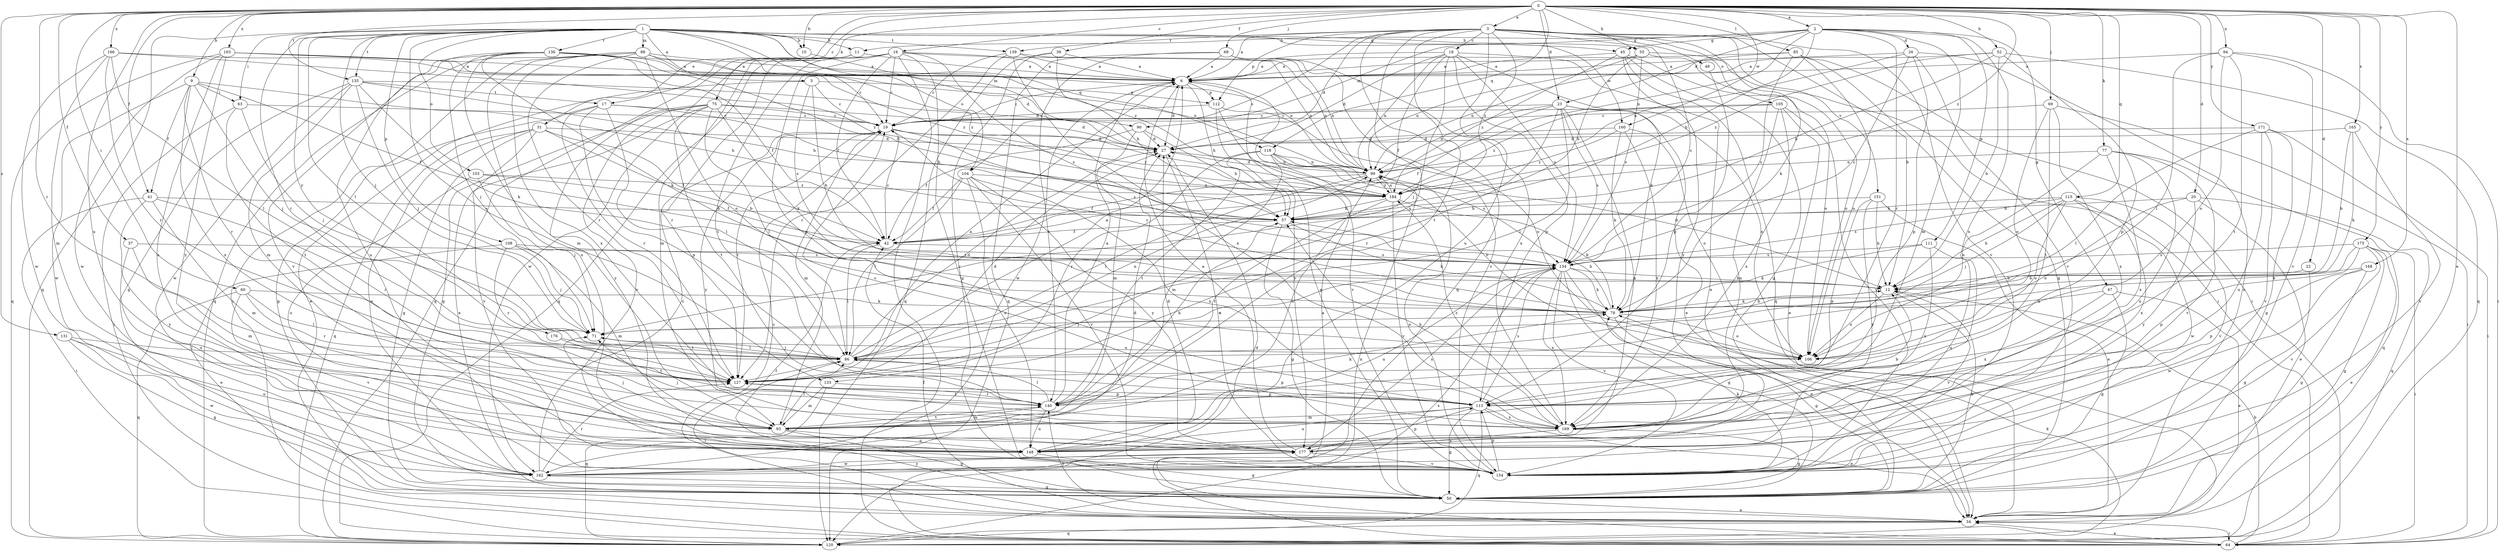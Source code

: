 strict digraph  {
0;
1;
2;
3;
5;
6;
9;
10;
11;
12;
16;
17;
18;
19;
20;
22;
23;
26;
27;
31;
34;
37;
39;
41;
42;
45;
47;
48;
50;
52;
55;
57;
60;
63;
64;
68;
69;
71;
75;
77;
78;
85;
86;
88;
90;
93;
94;
99;
103;
104;
105;
106;
108;
111;
112;
113;
115;
118;
120;
127;
131;
133;
134;
135;
136;
139;
140;
148;
151;
154;
160;
162;
163;
165;
166;
168;
169;
171;
175;
176;
177;
184;
0 -> 2  [label=a];
0 -> 3  [label=a];
0 -> 9  [label=b];
0 -> 10  [label=b];
0 -> 16  [label=c];
0 -> 17  [label=c];
0 -> 20  [label=d];
0 -> 22  [label=d];
0 -> 23  [label=d];
0 -> 31  [label=e];
0 -> 34  [label=e];
0 -> 37  [label=f];
0 -> 39  [label=f];
0 -> 41  [label=f];
0 -> 52  [label=h];
0 -> 55  [label=h];
0 -> 60  [label=i];
0 -> 68  [label=j];
0 -> 69  [label=j];
0 -> 75  [label=k];
0 -> 77  [label=k];
0 -> 85  [label=l];
0 -> 94  [label=n];
0 -> 115  [label=q];
0 -> 118  [label=q];
0 -> 127  [label=r];
0 -> 131  [label=s];
0 -> 135  [label=t];
0 -> 148  [label=u];
0 -> 160  [label=w];
0 -> 163  [label=x];
0 -> 165  [label=x];
0 -> 166  [label=x];
0 -> 168  [label=x];
0 -> 171  [label=y];
0 -> 175  [label=y];
0 -> 184  [label=z];
1 -> 5  [label=a];
1 -> 10  [label=b];
1 -> 11  [label=b];
1 -> 45  [label=g];
1 -> 55  [label=h];
1 -> 63  [label=i];
1 -> 71  [label=j];
1 -> 86  [label=l];
1 -> 88  [label=m];
1 -> 90  [label=m];
1 -> 103  [label=o];
1 -> 104  [label=o];
1 -> 108  [label=p];
1 -> 118  [label=q];
1 -> 120  [label=q];
1 -> 127  [label=r];
1 -> 133  [label=s];
1 -> 135  [label=t];
1 -> 136  [label=t];
1 -> 139  [label=t];
1 -> 160  [label=w];
1 -> 176  [label=y];
1 -> 184  [label=z];
2 -> 11  [label=b];
2 -> 23  [label=d];
2 -> 26  [label=d];
2 -> 45  [label=g];
2 -> 47  [label=g];
2 -> 57  [label=h];
2 -> 90  [label=m];
2 -> 93  [label=m];
2 -> 99  [label=n];
2 -> 111  [label=p];
2 -> 127  [label=r];
2 -> 169  [label=x];
3 -> 6  [label=a];
3 -> 12  [label=b];
3 -> 18  [label=c];
3 -> 27  [label=d];
3 -> 48  [label=g];
3 -> 78  [label=k];
3 -> 104  [label=o];
3 -> 105  [label=o];
3 -> 112  [label=p];
3 -> 120  [label=q];
3 -> 133  [label=s];
3 -> 134  [label=s];
3 -> 139  [label=t];
3 -> 140  [label=t];
3 -> 148  [label=u];
3 -> 151  [label=v];
3 -> 154  [label=v];
3 -> 184  [label=z];
5 -> 12  [label=b];
5 -> 19  [label=c];
5 -> 34  [label=e];
5 -> 112  [label=p];
5 -> 134  [label=s];
6 -> 19  [label=c];
6 -> 27  [label=d];
6 -> 50  [label=g];
6 -> 57  [label=h];
6 -> 112  [label=p];
6 -> 162  [label=w];
9 -> 41  [label=f];
9 -> 42  [label=f];
9 -> 57  [label=h];
9 -> 63  [label=i];
9 -> 71  [label=j];
9 -> 127  [label=r];
9 -> 162  [label=w];
9 -> 169  [label=x];
10 -> 27  [label=d];
11 -> 6  [label=a];
11 -> 93  [label=m];
11 -> 120  [label=q];
11 -> 162  [label=w];
12 -> 78  [label=k];
12 -> 106  [label=o];
12 -> 154  [label=v];
16 -> 6  [label=a];
16 -> 19  [label=c];
16 -> 42  [label=f];
16 -> 64  [label=i];
16 -> 99  [label=n];
16 -> 113  [label=p];
16 -> 120  [label=q];
16 -> 127  [label=r];
16 -> 134  [label=s];
16 -> 140  [label=t];
16 -> 154  [label=v];
17 -> 19  [label=c];
17 -> 50  [label=g];
17 -> 57  [label=h];
17 -> 86  [label=l];
17 -> 113  [label=p];
17 -> 127  [label=r];
18 -> 6  [label=a];
18 -> 27  [label=d];
18 -> 34  [label=e];
18 -> 42  [label=f];
18 -> 71  [label=j];
18 -> 78  [label=k];
18 -> 99  [label=n];
18 -> 113  [label=p];
18 -> 134  [label=s];
19 -> 27  [label=d];
19 -> 93  [label=m];
19 -> 127  [label=r];
19 -> 134  [label=s];
19 -> 177  [label=y];
19 -> 184  [label=z];
20 -> 34  [label=e];
20 -> 57  [label=h];
20 -> 106  [label=o];
20 -> 120  [label=q];
20 -> 177  [label=y];
22 -> 12  [label=b];
22 -> 50  [label=g];
23 -> 19  [label=c];
23 -> 34  [label=e];
23 -> 42  [label=f];
23 -> 86  [label=l];
23 -> 99  [label=n];
23 -> 106  [label=o];
23 -> 127  [label=r];
23 -> 134  [label=s];
23 -> 148  [label=u];
26 -> 6  [label=a];
26 -> 34  [label=e];
26 -> 99  [label=n];
26 -> 113  [label=p];
26 -> 134  [label=s];
26 -> 154  [label=v];
27 -> 99  [label=n];
27 -> 154  [label=v];
31 -> 12  [label=b];
31 -> 27  [label=d];
31 -> 42  [label=f];
31 -> 50  [label=g];
31 -> 120  [label=q];
31 -> 154  [label=v];
31 -> 162  [label=w];
34 -> 19  [label=c];
34 -> 42  [label=f];
34 -> 64  [label=i];
34 -> 86  [label=l];
34 -> 120  [label=q];
34 -> 140  [label=t];
37 -> 93  [label=m];
37 -> 134  [label=s];
37 -> 148  [label=u];
39 -> 6  [label=a];
39 -> 50  [label=g];
39 -> 57  [label=h];
39 -> 120  [label=q];
41 -> 57  [label=h];
41 -> 64  [label=i];
41 -> 93  [label=m];
41 -> 127  [label=r];
41 -> 177  [label=y];
42 -> 19  [label=c];
42 -> 86  [label=l];
42 -> 134  [label=s];
45 -> 6  [label=a];
45 -> 50  [label=g];
45 -> 106  [label=o];
45 -> 120  [label=q];
45 -> 177  [label=y];
45 -> 184  [label=z];
47 -> 34  [label=e];
47 -> 50  [label=g];
47 -> 78  [label=k];
47 -> 169  [label=x];
48 -> 113  [label=p];
50 -> 12  [label=b];
50 -> 34  [label=e];
50 -> 42  [label=f];
52 -> 6  [label=a];
52 -> 12  [label=b];
52 -> 57  [label=h];
52 -> 113  [label=p];
52 -> 120  [label=q];
52 -> 184  [label=z];
55 -> 6  [label=a];
55 -> 57  [label=h];
55 -> 64  [label=i];
55 -> 99  [label=n];
55 -> 106  [label=o];
55 -> 134  [label=s];
57 -> 42  [label=f];
57 -> 50  [label=g];
57 -> 78  [label=k];
60 -> 78  [label=k];
60 -> 86  [label=l];
60 -> 120  [label=q];
60 -> 127  [label=r];
60 -> 154  [label=v];
63 -> 19  [label=c];
63 -> 64  [label=i];
63 -> 71  [label=j];
63 -> 140  [label=t];
64 -> 6  [label=a];
64 -> 12  [label=b];
64 -> 27  [label=d];
64 -> 34  [label=e];
64 -> 99  [label=n];
68 -> 6  [label=a];
68 -> 99  [label=n];
68 -> 120  [label=q];
68 -> 140  [label=t];
68 -> 154  [label=v];
68 -> 169  [label=x];
69 -> 19  [label=c];
69 -> 64  [label=i];
69 -> 106  [label=o];
69 -> 140  [label=t];
69 -> 169  [label=x];
71 -> 86  [label=l];
71 -> 106  [label=o];
75 -> 19  [label=c];
75 -> 27  [label=d];
75 -> 34  [label=e];
75 -> 50  [label=g];
75 -> 78  [label=k];
75 -> 86  [label=l];
75 -> 140  [label=t];
75 -> 154  [label=v];
75 -> 177  [label=y];
77 -> 99  [label=n];
77 -> 106  [label=o];
77 -> 120  [label=q];
77 -> 148  [label=u];
77 -> 154  [label=v];
77 -> 169  [label=x];
78 -> 12  [label=b];
78 -> 19  [label=c];
78 -> 50  [label=g];
78 -> 57  [label=h];
78 -> 71  [label=j];
78 -> 106  [label=o];
85 -> 6  [label=a];
85 -> 50  [label=g];
85 -> 64  [label=i];
85 -> 99  [label=n];
85 -> 106  [label=o];
85 -> 134  [label=s];
86 -> 6  [label=a];
86 -> 27  [label=d];
86 -> 71  [label=j];
86 -> 99  [label=n];
86 -> 113  [label=p];
86 -> 127  [label=r];
86 -> 134  [label=s];
88 -> 6  [label=a];
88 -> 19  [label=c];
88 -> 64  [label=i];
88 -> 99  [label=n];
88 -> 106  [label=o];
88 -> 120  [label=q];
88 -> 127  [label=r];
88 -> 148  [label=u];
88 -> 169  [label=x];
90 -> 27  [label=d];
90 -> 42  [label=f];
90 -> 57  [label=h];
90 -> 93  [label=m];
93 -> 50  [label=g];
93 -> 71  [label=j];
93 -> 86  [label=l];
93 -> 99  [label=n];
93 -> 140  [label=t];
93 -> 148  [label=u];
94 -> 6  [label=a];
94 -> 64  [label=i];
94 -> 86  [label=l];
94 -> 106  [label=o];
94 -> 140  [label=t];
94 -> 154  [label=v];
99 -> 27  [label=d];
99 -> 42  [label=f];
99 -> 86  [label=l];
99 -> 184  [label=z];
103 -> 42  [label=f];
103 -> 71  [label=j];
103 -> 148  [label=u];
103 -> 184  [label=z];
104 -> 42  [label=f];
104 -> 86  [label=l];
104 -> 148  [label=u];
104 -> 154  [label=v];
104 -> 169  [label=x];
104 -> 177  [label=y];
104 -> 184  [label=z];
105 -> 19  [label=c];
105 -> 34  [label=e];
105 -> 148  [label=u];
105 -> 154  [label=v];
105 -> 169  [label=x];
105 -> 184  [label=z];
108 -> 34  [label=e];
108 -> 71  [label=j];
108 -> 93  [label=m];
108 -> 127  [label=r];
108 -> 134  [label=s];
111 -> 78  [label=k];
111 -> 134  [label=s];
111 -> 148  [label=u];
111 -> 169  [label=x];
112 -> 19  [label=c];
112 -> 106  [label=o];
112 -> 154  [label=v];
112 -> 177  [label=y];
113 -> 34  [label=e];
113 -> 50  [label=g];
113 -> 93  [label=m];
113 -> 120  [label=q];
113 -> 134  [label=s];
113 -> 148  [label=u];
113 -> 169  [label=x];
115 -> 12  [label=b];
115 -> 57  [label=h];
115 -> 71  [label=j];
115 -> 106  [label=o];
115 -> 134  [label=s];
115 -> 154  [label=v];
115 -> 162  [label=w];
115 -> 169  [label=x];
118 -> 12  [label=b];
118 -> 93  [label=m];
118 -> 99  [label=n];
118 -> 106  [label=o];
118 -> 127  [label=r];
118 -> 134  [label=s];
118 -> 140  [label=t];
120 -> 78  [label=k];
120 -> 134  [label=s];
127 -> 6  [label=a];
127 -> 27  [label=d];
127 -> 113  [label=p];
127 -> 140  [label=t];
131 -> 50  [label=g];
131 -> 86  [label=l];
131 -> 148  [label=u];
131 -> 162  [label=w];
133 -> 93  [label=m];
133 -> 113  [label=p];
133 -> 120  [label=q];
134 -> 12  [label=b];
134 -> 34  [label=e];
134 -> 50  [label=g];
134 -> 78  [label=k];
134 -> 148  [label=u];
134 -> 154  [label=v];
134 -> 169  [label=x];
135 -> 27  [label=d];
135 -> 50  [label=g];
135 -> 57  [label=h];
135 -> 71  [label=j];
135 -> 78  [label=k];
135 -> 93  [label=m];
135 -> 162  [label=w];
135 -> 17  [label=t];
136 -> 6  [label=a];
136 -> 42  [label=f];
136 -> 57  [label=h];
136 -> 71  [label=j];
136 -> 78  [label=k];
136 -> 93  [label=m];
136 -> 148  [label=u];
136 -> 154  [label=v];
136 -> 184  [label=z];
139 -> 6  [label=a];
139 -> 19  [label=c];
139 -> 99  [label=n];
139 -> 127  [label=r];
139 -> 169  [label=x];
140 -> 6  [label=a];
140 -> 57  [label=h];
140 -> 78  [label=k];
140 -> 86  [label=l];
140 -> 93  [label=m];
140 -> 127  [label=r];
140 -> 148  [label=u];
148 -> 27  [label=d];
148 -> 50  [label=g];
151 -> 12  [label=b];
151 -> 34  [label=e];
151 -> 57  [label=h];
151 -> 113  [label=p];
151 -> 177  [label=y];
154 -> 78  [label=k];
154 -> 99  [label=n];
154 -> 113  [label=p];
160 -> 27  [label=d];
160 -> 78  [label=k];
160 -> 106  [label=o];
160 -> 169  [label=x];
160 -> 184  [label=z];
162 -> 19  [label=c];
162 -> 27  [label=d];
162 -> 50  [label=g];
162 -> 127  [label=r];
162 -> 177  [label=y];
163 -> 6  [label=a];
163 -> 99  [label=n];
163 -> 120  [label=q];
163 -> 148  [label=u];
163 -> 162  [label=w];
163 -> 177  [label=y];
163 -> 184  [label=z];
165 -> 12  [label=b];
165 -> 27  [label=d];
165 -> 78  [label=k];
165 -> 154  [label=v];
166 -> 6  [label=a];
166 -> 86  [label=l];
166 -> 93  [label=m];
166 -> 127  [label=r];
166 -> 162  [label=w];
166 -> 184  [label=z];
168 -> 12  [label=b];
168 -> 50  [label=g];
168 -> 113  [label=p];
168 -> 162  [label=w];
169 -> 12  [label=b];
169 -> 19  [label=c];
169 -> 50  [label=g];
169 -> 57  [label=h];
169 -> 71  [label=j];
169 -> 177  [label=y];
169 -> 184  [label=z];
171 -> 27  [label=d];
171 -> 50  [label=g];
171 -> 64  [label=i];
171 -> 86  [label=l];
171 -> 148  [label=u];
171 -> 154  [label=v];
175 -> 34  [label=e];
175 -> 50  [label=g];
175 -> 64  [label=i];
175 -> 78  [label=k];
175 -> 113  [label=p];
175 -> 134  [label=s];
175 -> 154  [label=v];
176 -> 86  [label=l];
176 -> 140  [label=t];
177 -> 6  [label=a];
177 -> 113  [label=p];
177 -> 134  [label=s];
177 -> 154  [label=v];
177 -> 162  [label=w];
184 -> 57  [label=h];
184 -> 78  [label=k];
184 -> 99  [label=n];
184 -> 140  [label=t];
184 -> 154  [label=v];
}
